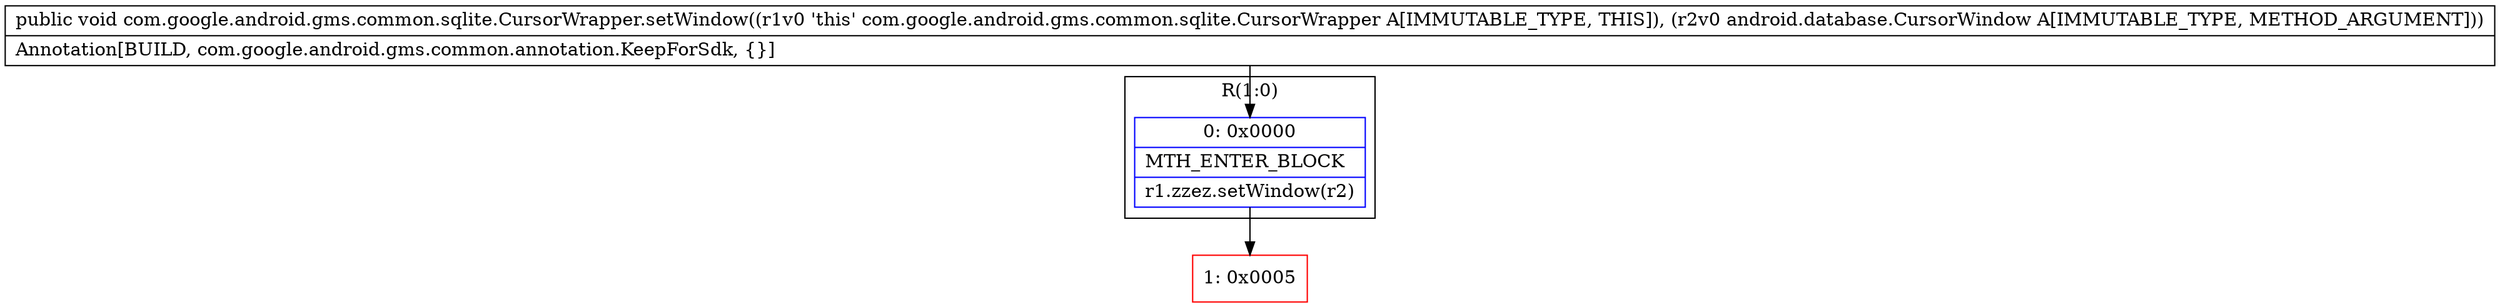 digraph "CFG forcom.google.android.gms.common.sqlite.CursorWrapper.setWindow(Landroid\/database\/CursorWindow;)V" {
subgraph cluster_Region_170857437 {
label = "R(1:0)";
node [shape=record,color=blue];
Node_0 [shape=record,label="{0\:\ 0x0000|MTH_ENTER_BLOCK\l|r1.zzez.setWindow(r2)\l}"];
}
Node_1 [shape=record,color=red,label="{1\:\ 0x0005}"];
MethodNode[shape=record,label="{public void com.google.android.gms.common.sqlite.CursorWrapper.setWindow((r1v0 'this' com.google.android.gms.common.sqlite.CursorWrapper A[IMMUTABLE_TYPE, THIS]), (r2v0 android.database.CursorWindow A[IMMUTABLE_TYPE, METHOD_ARGUMENT]))  | Annotation[BUILD, com.google.android.gms.common.annotation.KeepForSdk, \{\}]\l}"];
MethodNode -> Node_0;
Node_0 -> Node_1;
}

